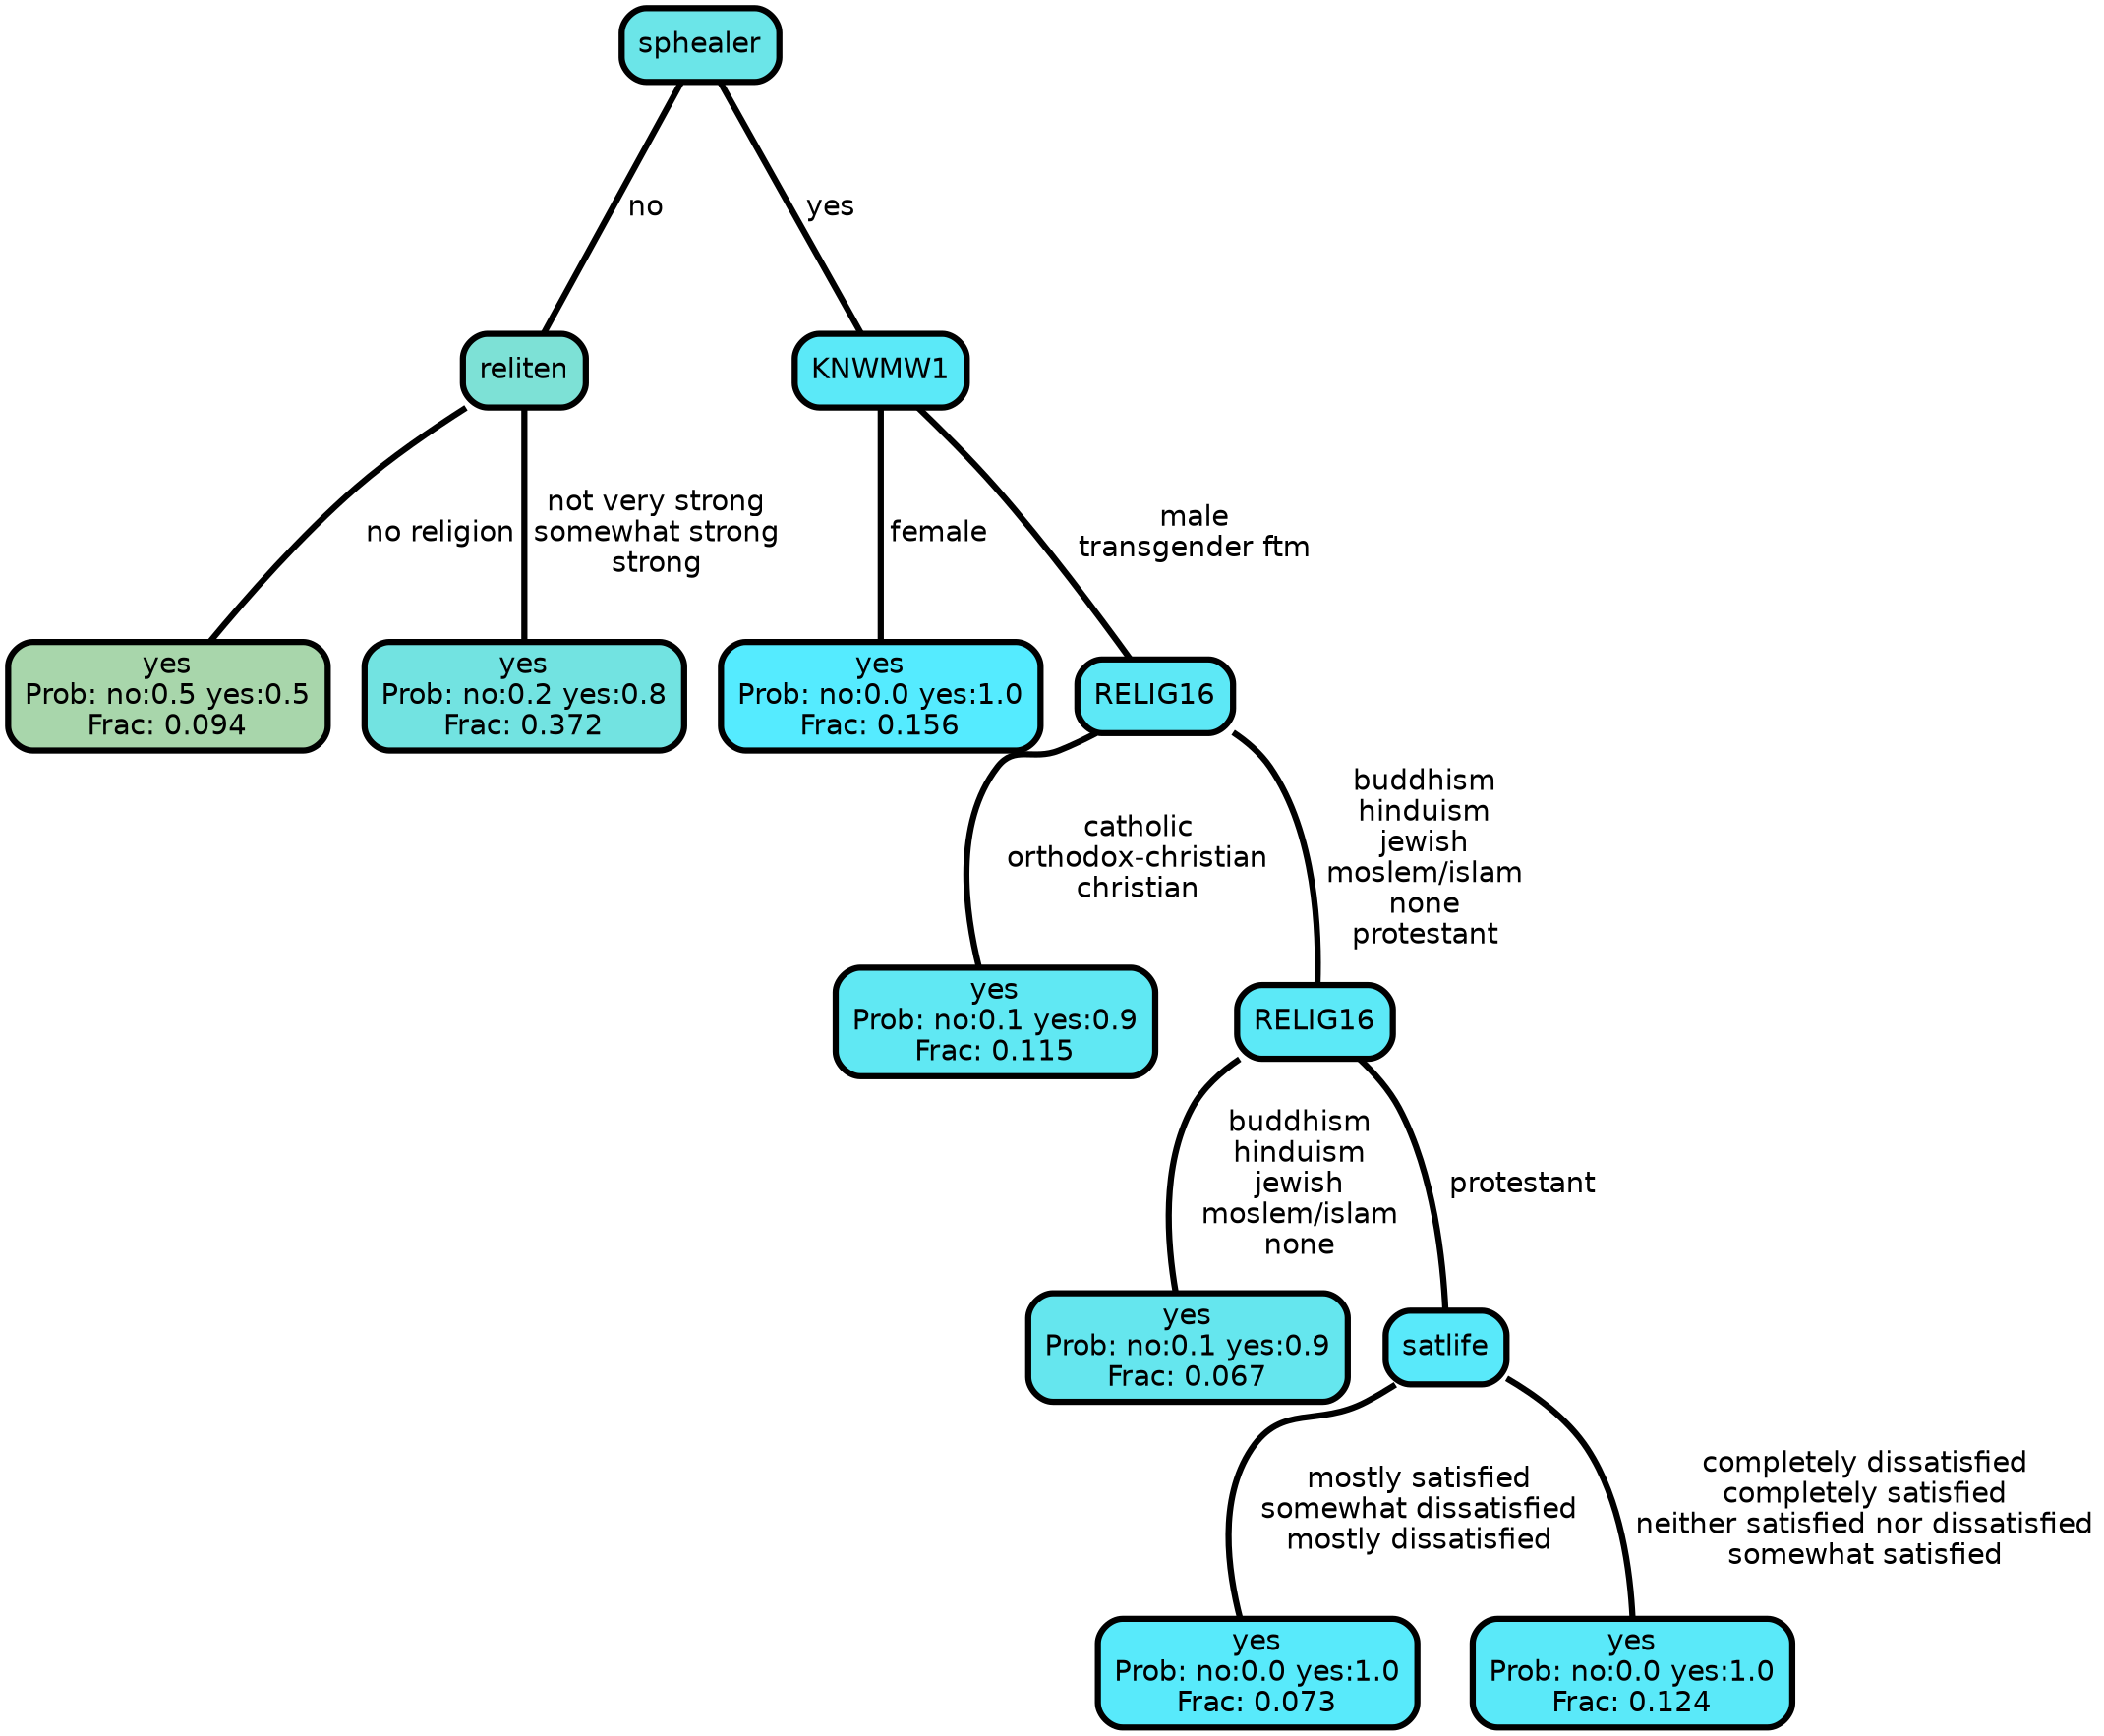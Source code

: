 graph Tree {
node [shape=box, style="filled, rounded",color="black",penwidth="3",fontcolor="black",                 fontname=helvetica] ;
graph [ranksep="0 equally", splines=straight,                 bgcolor=transparent, dpi=200] ;
edge [fontname=helvetica, color=black] ;
0 [label="yes
Prob: no:0.5 yes:0.5
Frac: 0.094", fillcolor="#a8d6ab"] ;
1 [label="reliten", fillcolor="#7de1d6"] ;
2 [label="yes
Prob: no:0.2 yes:0.8
Frac: 0.372", fillcolor="#72e3e1"] ;
3 [label="sphealer", fillcolor="#6be5e8"] ;
4 [label="yes
Prob: no:0.0 yes:1.0
Frac: 0.156", fillcolor="#55ebff"] ;
5 [label="KNWMW1", fillcolor="#5be9f8"] ;
6 [label="yes
Prob: no:0.1 yes:0.9
Frac: 0.115", fillcolor="#60e8f3"] ;
7 [label="RELIG16", fillcolor="#5de8f6"] ;
8 [label="yes
Prob: no:0.1 yes:0.9
Frac: 0.067", fillcolor="#65e6ee"] ;
9 [label="RELIG16", fillcolor="#5ce9f7"] ;
10 [label="yes
Prob: no:0.0 yes:1.0
Frac: 0.073", fillcolor="#58eafb"] ;
11 [label="satlife", fillcolor="#59e9fa"] ;
12 [label="yes
Prob: no:0.0 yes:1.0
Frac: 0.124", fillcolor="#5ae9f9"] ;
1 -- 0 [label=" no religion",penwidth=3] ;
1 -- 2 [label=" not very strong\n somewhat strong\n strong",penwidth=3] ;
3 -- 1 [label=" no",penwidth=3] ;
3 -- 5 [label=" yes",penwidth=3] ;
5 -- 4 [label=" female",penwidth=3] ;
5 -- 7 [label=" male\n transgender ftm",penwidth=3] ;
7 -- 6 [label=" catholic\n orthodox-christian\n christian",penwidth=3] ;
7 -- 9 [label=" buddhism\n hinduism\n jewish\n moslem/islam\n none\n protestant",penwidth=3] ;
9 -- 8 [label=" buddhism\n hinduism\n jewish\n moslem/islam\n none",penwidth=3] ;
9 -- 11 [label=" protestant",penwidth=3] ;
11 -- 10 [label=" mostly satisfied\n somewhat dissatisfied\n mostly dissatisfied",penwidth=3] ;
11 -- 12 [label=" completely dissatisfied\n completely satisfied\n neither satisfied nor dissatisfied\n somewhat satisfied",penwidth=3] ;
{rank = same;}}